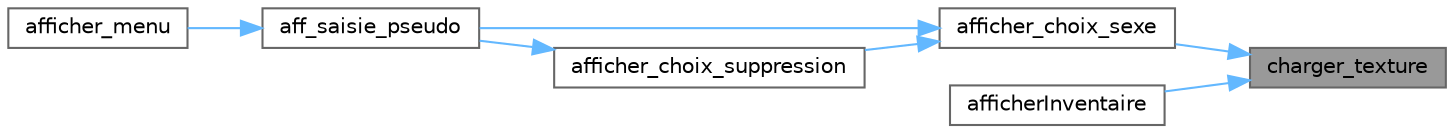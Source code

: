 digraph "charger_texture"
{
 // LATEX_PDF_SIZE
  bgcolor="transparent";
  edge [fontname=Helvetica,fontsize=10,labelfontname=Helvetica,labelfontsize=10];
  node [fontname=Helvetica,fontsize=10,shape=box,height=0.2,width=0.4];
  rankdir="RL";
  Node1 [id="Node000001",label="charger_texture",height=0.2,width=0.4,color="gray40", fillcolor="grey60", style="filled", fontcolor="black",tooltip="Charge une image depuis un fichier et la convertit en texture SDL."];
  Node1 -> Node2 [id="edge7_Node000001_Node000002",dir="back",color="steelblue1",style="solid",tooltip=" "];
  Node2 [id="Node000002",label="afficher_choix_sexe",height=0.2,width=0.4,color="grey40", fillcolor="white", style="filled",URL="$menu_8c.html#aa1f62d5ef2922f420fba49063416f5ab",tooltip="Affiche un écran permettant au joueur de choisir son sexe (Masculin ou Féminin)."];
  Node2 -> Node3 [id="edge8_Node000002_Node000003",dir="back",color="steelblue1",style="solid",tooltip=" "];
  Node3 [id="Node000003",label="aff_saisie_pseudo",height=0.2,width=0.4,color="grey40", fillcolor="white", style="filled",URL="$menu_8c.html#a514079e39465e028b08558ac3458d85a",tooltip="Affiche un écran permettant au joueur de saisir son pseudo et de démarrer une partie."];
  Node3 -> Node4 [id="edge9_Node000003_Node000004",dir="back",color="steelblue1",style="solid",tooltip=" "];
  Node4 [id="Node000004",label="afficher_menu",height=0.2,width=0.4,color="grey40", fillcolor="white", style="filled",URL="$menu_8c.html#a0225d24e9d0ffd7af10183134ff4f229",tooltip="Affiche le menu principal du jeu, permettant au joueur de démarrer, régler les paramètres ou quitter."];
  Node2 -> Node5 [id="edge10_Node000002_Node000005",dir="back",color="steelblue1",style="solid",tooltip=" "];
  Node5 [id="Node000005",label="afficher_choix_suppression",height=0.2,width=0.4,color="grey40", fillcolor="white", style="filled",URL="$menu_8c.html#a72fbd3d776a9a4447c7448b1a8308137",tooltip="Affiche un écran permettant au joueur de choisir entre reprendre, recommencer ou retourner en arrière..."];
  Node5 -> Node3 [id="edge11_Node000005_Node000003",dir="back",color="steelblue1",style="solid",tooltip=" "];
  Node1 -> Node6 [id="edge12_Node000001_Node000006",dir="back",color="steelblue1",style="solid",tooltip=" "];
  Node6 [id="Node000006",label="afficherInventaire",height=0.2,width=0.4,color="grey40", fillcolor="white", style="filled",URL="$affichage_8c.html#a17c5a7569d3f699b38d5124f198e916a",tooltip="Affiche l'inventaire du joueur et permet d'utiliser certains objets."];
}
